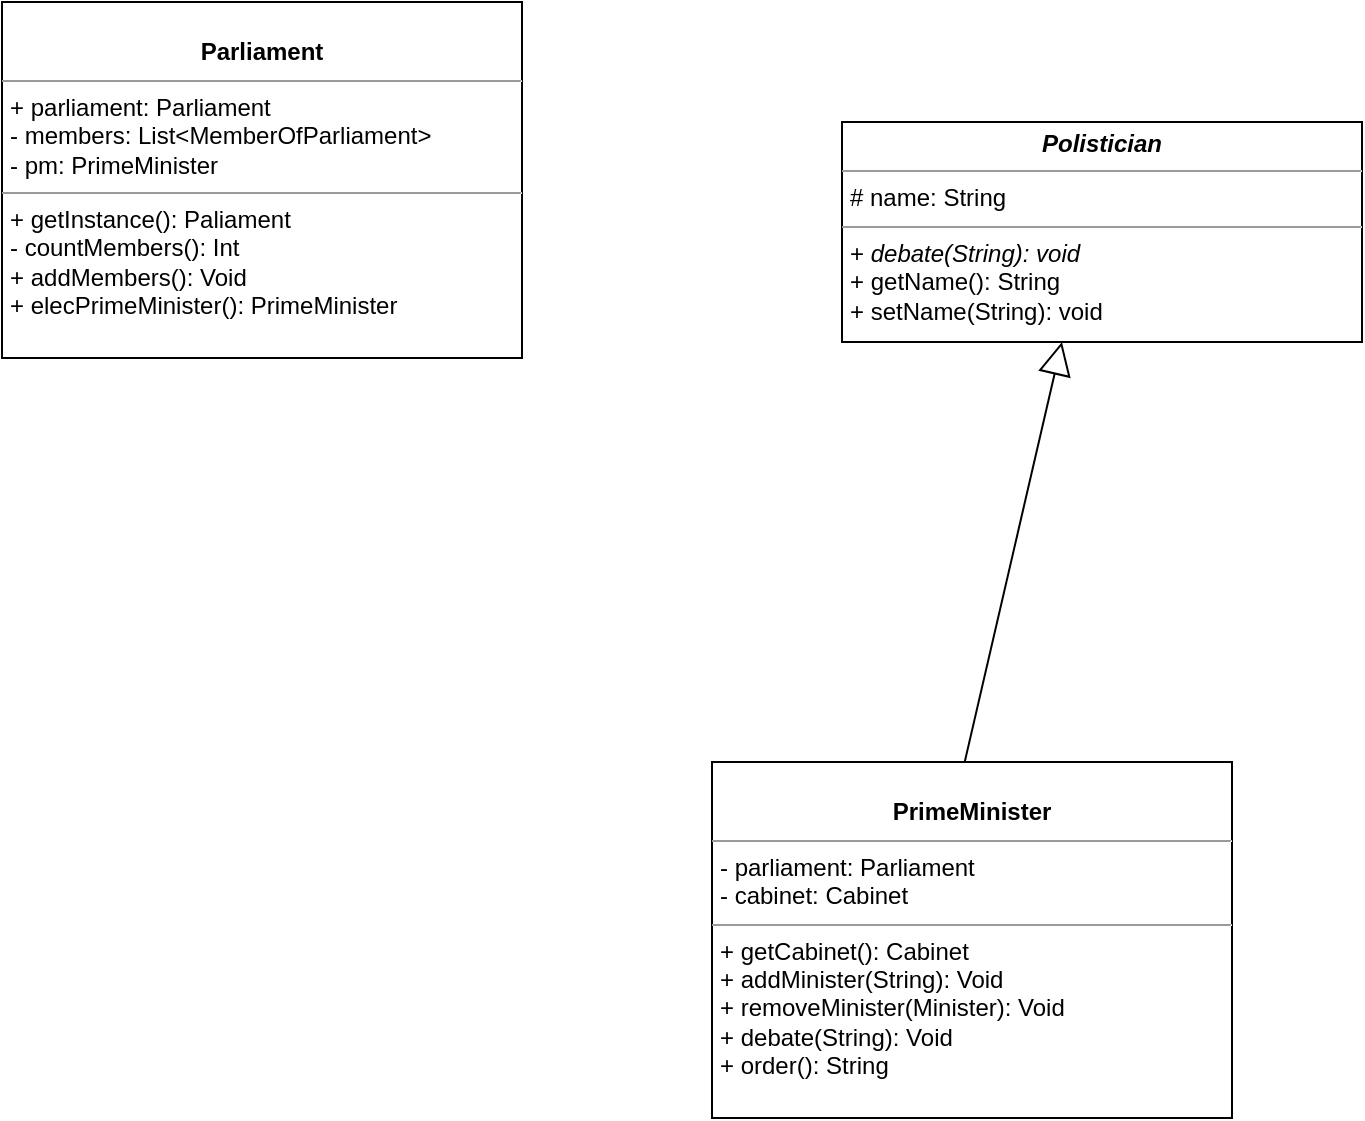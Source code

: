 <mxfile version="15.3.5" type="github">
  <diagram name="Page-1" id="c4acf3e9-155e-7222-9cf6-157b1a14988f">
    <mxGraphModel dx="813" dy="454" grid="1" gridSize="10" guides="1" tooltips="1" connect="1" arrows="1" fold="1" page="1" pageScale="1" pageWidth="850" pageHeight="1100" background="none" math="0" shadow="0">
      <root>
        <mxCell id="0" />
        <mxCell id="1" parent="0" />
        <mxCell id="5d2195bd80daf111-10" value="&lt;p style=&quot;margin: 0px ; margin-top: 4px ; text-align: center&quot;&gt;&lt;br&gt;&lt;b&gt;Parliament&lt;/b&gt;&lt;/p&gt;&lt;hr size=&quot;1&quot;&gt;&lt;p style=&quot;margin: 0px ; margin-left: 4px&quot;&gt;+ parliament: Parliament&lt;br&gt;- members: List&amp;lt;MemberOfParliament&amp;gt;&lt;/p&gt;&lt;p style=&quot;margin: 0px ; margin-left: 4px&quot;&gt;- pm: PrimeMinister&lt;/p&gt;&lt;hr size=&quot;1&quot;&gt;&lt;p style=&quot;margin: 0px ; margin-left: 4px&quot;&gt;+ getInstance(): Paliament&lt;/p&gt;&lt;p style=&quot;margin: 0px ; margin-left: 4px&quot;&gt;- countMembers(): Int&lt;br&gt;+ addMembers(): Void&lt;/p&gt;&lt;p style=&quot;margin: 0px ; margin-left: 4px&quot;&gt;+ elecPrimeMinister(): PrimeMinister&lt;/p&gt;" style="verticalAlign=top;align=left;overflow=fill;fontSize=12;fontFamily=Helvetica;html=1;rounded=0;shadow=0;comic=0;labelBackgroundColor=none;strokeWidth=1" parent="1" vertex="1">
          <mxGeometry x="70" y="470" width="260" height="178" as="geometry" />
        </mxCell>
        <mxCell id="FtTUQ5o1-Pgynq3K3hbZ-4" style="edgeStyle=none;curved=1;rounded=0;orthogonalLoop=1;jettySize=auto;html=1;entryX=0.423;entryY=1;entryDx=0;entryDy=0;entryPerimeter=0;endArrow=block;endFill=0;startSize=14;endSize=14;sourcePerimeterSpacing=8;targetPerimeterSpacing=8;exitX=0.485;exitY=0.006;exitDx=0;exitDy=0;exitPerimeter=0;" edge="1" parent="1" source="FtTUQ5o1-Pgynq3K3hbZ-1" target="FtTUQ5o1-Pgynq3K3hbZ-2">
          <mxGeometry relative="1" as="geometry" />
        </mxCell>
        <mxCell id="FtTUQ5o1-Pgynq3K3hbZ-1" value="&lt;p style=&quot;margin: 0px ; margin-top: 4px ; text-align: center&quot;&gt;&lt;br&gt;&lt;b&gt;PrimeMinister&lt;/b&gt;&lt;/p&gt;&lt;hr size=&quot;1&quot;&gt;&lt;p style=&quot;margin: 0px ; margin-left: 4px&quot;&gt;- parliament: Parliament&lt;/p&gt;&lt;p style=&quot;margin: 0px ; margin-left: 4px&quot;&gt;- cabinet: Cabinet&lt;/p&gt;&lt;hr size=&quot;1&quot;&gt;&lt;p style=&quot;margin: 0px ; margin-left: 4px&quot;&gt;+&amp;nbsp;getCabinet():&amp;nbsp;Cabinet&lt;br&gt;&lt;/p&gt;&lt;p style=&quot;margin: 0px ; margin-left: 4px&quot;&gt;+&amp;nbsp;addMinister(String): Void&lt;/p&gt;&lt;p style=&quot;margin: 0px ; margin-left: 4px&quot;&gt;+ removeMinister(Minister): Void&lt;/p&gt;&lt;p style=&quot;margin: 0px ; margin-left: 4px&quot;&gt;+&amp;nbsp;debate(String): Void&lt;/p&gt;&lt;p style=&quot;margin: 0px ; margin-left: 4px&quot;&gt;+&amp;nbsp;order(): String&lt;/p&gt;" style="verticalAlign=top;align=left;overflow=fill;fontSize=12;fontFamily=Helvetica;html=1;rounded=0;shadow=0;comic=0;labelBackgroundColor=none;strokeWidth=1" vertex="1" parent="1">
          <mxGeometry x="425" y="850" width="260" height="178" as="geometry" />
        </mxCell>
        <mxCell id="FtTUQ5o1-Pgynq3K3hbZ-2" value="&lt;p style=&quot;margin: 0px ; margin-top: 4px ; text-align: center&quot;&gt;&lt;b&gt;&lt;i&gt;Polistician&lt;/i&gt;&lt;/b&gt;&lt;/p&gt;&lt;hr size=&quot;1&quot;&gt;&lt;p style=&quot;margin: 0px ; margin-left: 4px&quot;&gt;# name: String&lt;/p&gt;&lt;hr size=&quot;1&quot;&gt;&lt;p style=&quot;margin: 0px ; margin-left: 4px&quot;&gt;+ &lt;i&gt;debate(String): void&lt;/i&gt;&lt;br&gt;&lt;/p&gt;&lt;p style=&quot;margin: 0px ; margin-left: 4px&quot;&gt;+ getName(): String&lt;/p&gt;&lt;p style=&quot;margin: 0px ; margin-left: 4px&quot;&gt;+&amp;nbsp;setName(String): void&lt;/p&gt;" style="verticalAlign=top;align=left;overflow=fill;fontSize=12;fontFamily=Helvetica;html=1;rounded=0;shadow=0;comic=0;labelBackgroundColor=none;strokeWidth=1" vertex="1" parent="1">
          <mxGeometry x="490" y="530" width="260" height="110" as="geometry" />
        </mxCell>
      </root>
    </mxGraphModel>
  </diagram>
</mxfile>
